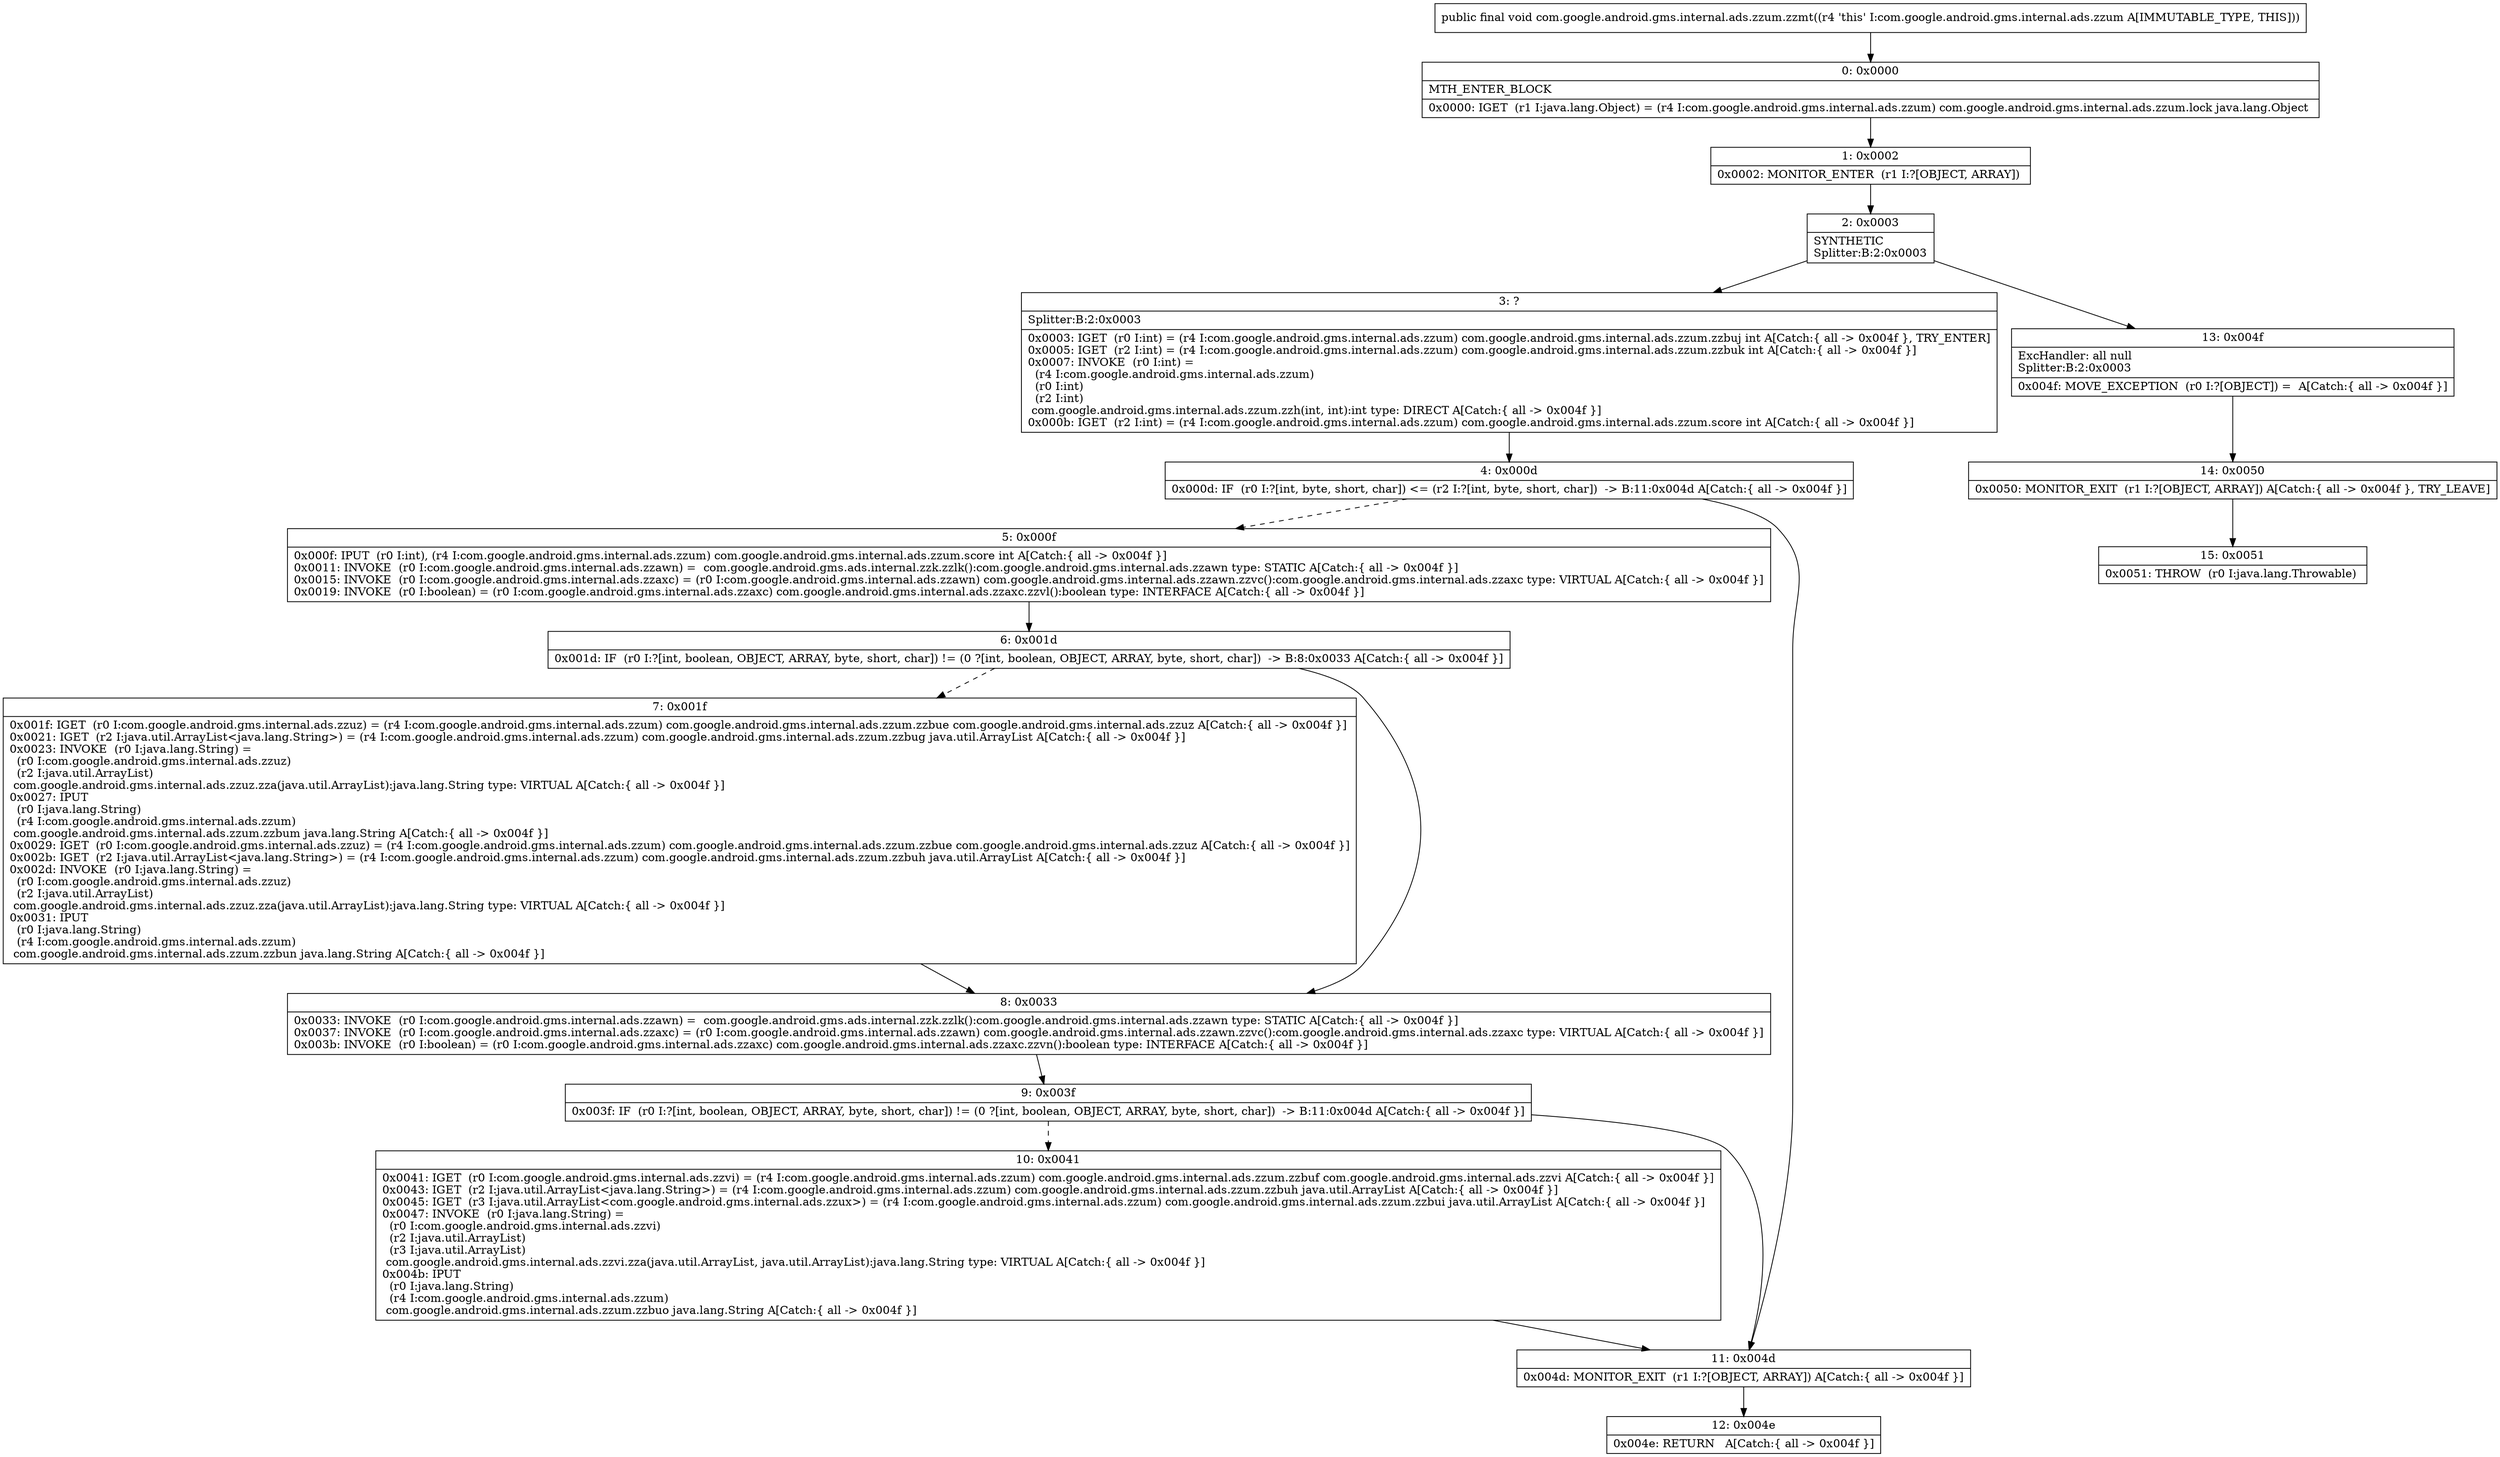 digraph "CFG forcom.google.android.gms.internal.ads.zzum.zzmt()V" {
Node_0 [shape=record,label="{0\:\ 0x0000|MTH_ENTER_BLOCK\l|0x0000: IGET  (r1 I:java.lang.Object) = (r4 I:com.google.android.gms.internal.ads.zzum) com.google.android.gms.internal.ads.zzum.lock java.lang.Object \l}"];
Node_1 [shape=record,label="{1\:\ 0x0002|0x0002: MONITOR_ENTER  (r1 I:?[OBJECT, ARRAY]) \l}"];
Node_2 [shape=record,label="{2\:\ 0x0003|SYNTHETIC\lSplitter:B:2:0x0003\l}"];
Node_3 [shape=record,label="{3\:\ ?|Splitter:B:2:0x0003\l|0x0003: IGET  (r0 I:int) = (r4 I:com.google.android.gms.internal.ads.zzum) com.google.android.gms.internal.ads.zzum.zzbuj int A[Catch:\{ all \-\> 0x004f \}, TRY_ENTER]\l0x0005: IGET  (r2 I:int) = (r4 I:com.google.android.gms.internal.ads.zzum) com.google.android.gms.internal.ads.zzum.zzbuk int A[Catch:\{ all \-\> 0x004f \}]\l0x0007: INVOKE  (r0 I:int) = \l  (r4 I:com.google.android.gms.internal.ads.zzum)\l  (r0 I:int)\l  (r2 I:int)\l com.google.android.gms.internal.ads.zzum.zzh(int, int):int type: DIRECT A[Catch:\{ all \-\> 0x004f \}]\l0x000b: IGET  (r2 I:int) = (r4 I:com.google.android.gms.internal.ads.zzum) com.google.android.gms.internal.ads.zzum.score int A[Catch:\{ all \-\> 0x004f \}]\l}"];
Node_4 [shape=record,label="{4\:\ 0x000d|0x000d: IF  (r0 I:?[int, byte, short, char]) \<= (r2 I:?[int, byte, short, char])  \-\> B:11:0x004d A[Catch:\{ all \-\> 0x004f \}]\l}"];
Node_5 [shape=record,label="{5\:\ 0x000f|0x000f: IPUT  (r0 I:int), (r4 I:com.google.android.gms.internal.ads.zzum) com.google.android.gms.internal.ads.zzum.score int A[Catch:\{ all \-\> 0x004f \}]\l0x0011: INVOKE  (r0 I:com.google.android.gms.internal.ads.zzawn) =  com.google.android.gms.ads.internal.zzk.zzlk():com.google.android.gms.internal.ads.zzawn type: STATIC A[Catch:\{ all \-\> 0x004f \}]\l0x0015: INVOKE  (r0 I:com.google.android.gms.internal.ads.zzaxc) = (r0 I:com.google.android.gms.internal.ads.zzawn) com.google.android.gms.internal.ads.zzawn.zzvc():com.google.android.gms.internal.ads.zzaxc type: VIRTUAL A[Catch:\{ all \-\> 0x004f \}]\l0x0019: INVOKE  (r0 I:boolean) = (r0 I:com.google.android.gms.internal.ads.zzaxc) com.google.android.gms.internal.ads.zzaxc.zzvl():boolean type: INTERFACE A[Catch:\{ all \-\> 0x004f \}]\l}"];
Node_6 [shape=record,label="{6\:\ 0x001d|0x001d: IF  (r0 I:?[int, boolean, OBJECT, ARRAY, byte, short, char]) != (0 ?[int, boolean, OBJECT, ARRAY, byte, short, char])  \-\> B:8:0x0033 A[Catch:\{ all \-\> 0x004f \}]\l}"];
Node_7 [shape=record,label="{7\:\ 0x001f|0x001f: IGET  (r0 I:com.google.android.gms.internal.ads.zzuz) = (r4 I:com.google.android.gms.internal.ads.zzum) com.google.android.gms.internal.ads.zzum.zzbue com.google.android.gms.internal.ads.zzuz A[Catch:\{ all \-\> 0x004f \}]\l0x0021: IGET  (r2 I:java.util.ArrayList\<java.lang.String\>) = (r4 I:com.google.android.gms.internal.ads.zzum) com.google.android.gms.internal.ads.zzum.zzbug java.util.ArrayList A[Catch:\{ all \-\> 0x004f \}]\l0x0023: INVOKE  (r0 I:java.lang.String) = \l  (r0 I:com.google.android.gms.internal.ads.zzuz)\l  (r2 I:java.util.ArrayList)\l com.google.android.gms.internal.ads.zzuz.zza(java.util.ArrayList):java.lang.String type: VIRTUAL A[Catch:\{ all \-\> 0x004f \}]\l0x0027: IPUT  \l  (r0 I:java.lang.String)\l  (r4 I:com.google.android.gms.internal.ads.zzum)\l com.google.android.gms.internal.ads.zzum.zzbum java.lang.String A[Catch:\{ all \-\> 0x004f \}]\l0x0029: IGET  (r0 I:com.google.android.gms.internal.ads.zzuz) = (r4 I:com.google.android.gms.internal.ads.zzum) com.google.android.gms.internal.ads.zzum.zzbue com.google.android.gms.internal.ads.zzuz A[Catch:\{ all \-\> 0x004f \}]\l0x002b: IGET  (r2 I:java.util.ArrayList\<java.lang.String\>) = (r4 I:com.google.android.gms.internal.ads.zzum) com.google.android.gms.internal.ads.zzum.zzbuh java.util.ArrayList A[Catch:\{ all \-\> 0x004f \}]\l0x002d: INVOKE  (r0 I:java.lang.String) = \l  (r0 I:com.google.android.gms.internal.ads.zzuz)\l  (r2 I:java.util.ArrayList)\l com.google.android.gms.internal.ads.zzuz.zza(java.util.ArrayList):java.lang.String type: VIRTUAL A[Catch:\{ all \-\> 0x004f \}]\l0x0031: IPUT  \l  (r0 I:java.lang.String)\l  (r4 I:com.google.android.gms.internal.ads.zzum)\l com.google.android.gms.internal.ads.zzum.zzbun java.lang.String A[Catch:\{ all \-\> 0x004f \}]\l}"];
Node_8 [shape=record,label="{8\:\ 0x0033|0x0033: INVOKE  (r0 I:com.google.android.gms.internal.ads.zzawn) =  com.google.android.gms.ads.internal.zzk.zzlk():com.google.android.gms.internal.ads.zzawn type: STATIC A[Catch:\{ all \-\> 0x004f \}]\l0x0037: INVOKE  (r0 I:com.google.android.gms.internal.ads.zzaxc) = (r0 I:com.google.android.gms.internal.ads.zzawn) com.google.android.gms.internal.ads.zzawn.zzvc():com.google.android.gms.internal.ads.zzaxc type: VIRTUAL A[Catch:\{ all \-\> 0x004f \}]\l0x003b: INVOKE  (r0 I:boolean) = (r0 I:com.google.android.gms.internal.ads.zzaxc) com.google.android.gms.internal.ads.zzaxc.zzvn():boolean type: INTERFACE A[Catch:\{ all \-\> 0x004f \}]\l}"];
Node_9 [shape=record,label="{9\:\ 0x003f|0x003f: IF  (r0 I:?[int, boolean, OBJECT, ARRAY, byte, short, char]) != (0 ?[int, boolean, OBJECT, ARRAY, byte, short, char])  \-\> B:11:0x004d A[Catch:\{ all \-\> 0x004f \}]\l}"];
Node_10 [shape=record,label="{10\:\ 0x0041|0x0041: IGET  (r0 I:com.google.android.gms.internal.ads.zzvi) = (r4 I:com.google.android.gms.internal.ads.zzum) com.google.android.gms.internal.ads.zzum.zzbuf com.google.android.gms.internal.ads.zzvi A[Catch:\{ all \-\> 0x004f \}]\l0x0043: IGET  (r2 I:java.util.ArrayList\<java.lang.String\>) = (r4 I:com.google.android.gms.internal.ads.zzum) com.google.android.gms.internal.ads.zzum.zzbuh java.util.ArrayList A[Catch:\{ all \-\> 0x004f \}]\l0x0045: IGET  (r3 I:java.util.ArrayList\<com.google.android.gms.internal.ads.zzux\>) = (r4 I:com.google.android.gms.internal.ads.zzum) com.google.android.gms.internal.ads.zzum.zzbui java.util.ArrayList A[Catch:\{ all \-\> 0x004f \}]\l0x0047: INVOKE  (r0 I:java.lang.String) = \l  (r0 I:com.google.android.gms.internal.ads.zzvi)\l  (r2 I:java.util.ArrayList)\l  (r3 I:java.util.ArrayList)\l com.google.android.gms.internal.ads.zzvi.zza(java.util.ArrayList, java.util.ArrayList):java.lang.String type: VIRTUAL A[Catch:\{ all \-\> 0x004f \}]\l0x004b: IPUT  \l  (r0 I:java.lang.String)\l  (r4 I:com.google.android.gms.internal.ads.zzum)\l com.google.android.gms.internal.ads.zzum.zzbuo java.lang.String A[Catch:\{ all \-\> 0x004f \}]\l}"];
Node_11 [shape=record,label="{11\:\ 0x004d|0x004d: MONITOR_EXIT  (r1 I:?[OBJECT, ARRAY]) A[Catch:\{ all \-\> 0x004f \}]\l}"];
Node_12 [shape=record,label="{12\:\ 0x004e|0x004e: RETURN   A[Catch:\{ all \-\> 0x004f \}]\l}"];
Node_13 [shape=record,label="{13\:\ 0x004f|ExcHandler: all null\lSplitter:B:2:0x0003\l|0x004f: MOVE_EXCEPTION  (r0 I:?[OBJECT]) =  A[Catch:\{ all \-\> 0x004f \}]\l}"];
Node_14 [shape=record,label="{14\:\ 0x0050|0x0050: MONITOR_EXIT  (r1 I:?[OBJECT, ARRAY]) A[Catch:\{ all \-\> 0x004f \}, TRY_LEAVE]\l}"];
Node_15 [shape=record,label="{15\:\ 0x0051|0x0051: THROW  (r0 I:java.lang.Throwable) \l}"];
MethodNode[shape=record,label="{public final void com.google.android.gms.internal.ads.zzum.zzmt((r4 'this' I:com.google.android.gms.internal.ads.zzum A[IMMUTABLE_TYPE, THIS])) }"];
MethodNode -> Node_0;
Node_0 -> Node_1;
Node_1 -> Node_2;
Node_2 -> Node_3;
Node_2 -> Node_13;
Node_3 -> Node_4;
Node_4 -> Node_5[style=dashed];
Node_4 -> Node_11;
Node_5 -> Node_6;
Node_6 -> Node_7[style=dashed];
Node_6 -> Node_8;
Node_7 -> Node_8;
Node_8 -> Node_9;
Node_9 -> Node_10[style=dashed];
Node_9 -> Node_11;
Node_10 -> Node_11;
Node_11 -> Node_12;
Node_13 -> Node_14;
Node_14 -> Node_15;
}

